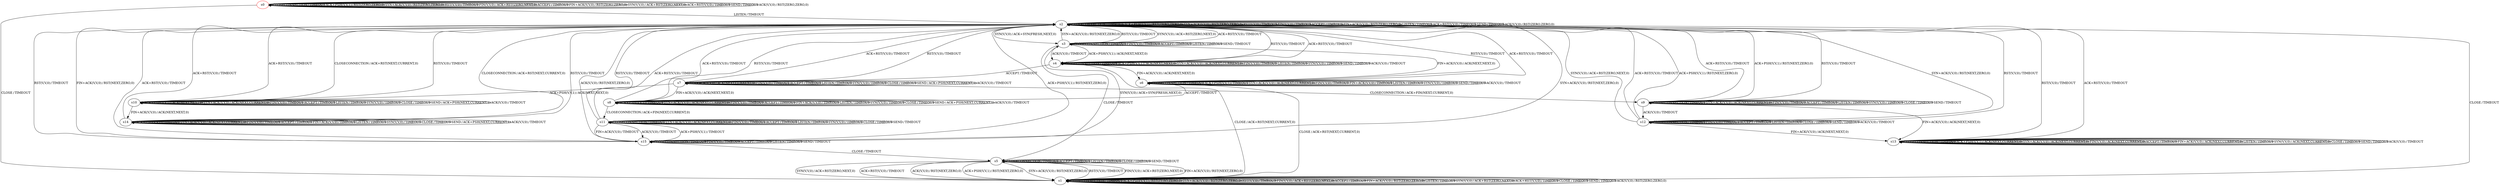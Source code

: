 digraph G {
label=""
s0 [color="red"]
s1
s2
s3
s4
s5
s6
s7
s8
s9
s10
s11
s12
s13
s14
s15
s0 [label="s0"];
s0 -> s0[label=<<table border="0" cellpadding="1" cellspacing="0"><tr><td>CLOSECONNECTION</td><td>/</td><td>TIMEOUT</td></tr></table>>]
s0 -> s0[label=<<table border="0" cellpadding="1" cellspacing="0"><tr><td>ACK+PSH(V,V,1)</td><td>/</td><td>RST(ZERO,ZERO,0)</td></tr></table>>]
s0 -> s0[label=<<table border="0" cellpadding="1" cellspacing="0"><tr><td>SYN+ACK(V,V,0)</td><td>/</td><td>RST(ZERO,ZERO,0)</td></tr></table>>]
s0 -> s0[label=<<table border="0" cellpadding="1" cellspacing="0"><tr><td>RST(V,V,0)</td><td>/</td><td>TIMEOUT</td></tr></table>>]
s0 -> s0[label=<<table border="0" cellpadding="1" cellspacing="0"><tr><td>FIN(V,V,0)</td><td>/</td><td>ACK+RST(ZERO,NEXT,0)</td></tr></table>>]
s0 -> s0[label=<<table border="0" cellpadding="1" cellspacing="0"><tr><td>ACCEPT</td><td>/</td><td>TIMEOUT</td></tr></table>>]
s0 -> s0[label=<<table border="0" cellpadding="1" cellspacing="0"><tr><td>FIN+ACK(V,V,0)</td><td>/</td><td>RST(ZERO,ZERO,0)</td></tr></table>>]
s0 -> s2[label=<<table border="0" cellpadding="1" cellspacing="0"><tr><td>LISTEN</td><td>/</td><td>TIMEOUT</td></tr></table>>]
s0 -> s0[label=<<table border="0" cellpadding="1" cellspacing="0"><tr><td>SYN(V,V,0)</td><td>/</td><td>ACK+RST(ZERO,NEXT,0)</td></tr></table>>]
s0 -> s0[label=<<table border="0" cellpadding="1" cellspacing="0"><tr><td>ACK+RST(V,V,0)</td><td>/</td><td>TIMEOUT</td></tr></table>>]
s0 -> s1[label=<<table border="0" cellpadding="1" cellspacing="0"><tr><td>CLOSE</td><td>/</td><td>TIMEOUT</td></tr></table>>]
s0 -> s0[label=<<table border="0" cellpadding="1" cellspacing="0"><tr><td>SEND</td><td>/</td><td>TIMEOUT</td></tr></table>>]
s0 -> s0[label=<<table border="0" cellpadding="1" cellspacing="0"><tr><td>ACK(V,V,0)</td><td>/</td><td>RST(ZERO,ZERO,0)</td></tr></table>>]
s1 [label="s1"];
s1 -> s1[label=<<table border="0" cellpadding="1" cellspacing="0"><tr><td>CLOSECONNECTION</td><td>/</td><td>TIMEOUT</td></tr></table>>]
s1 -> s1[label=<<table border="0" cellpadding="1" cellspacing="0"><tr><td>ACK+PSH(V,V,1)</td><td>/</td><td>RST(ZERO,ZERO,0)</td></tr></table>>]
s1 -> s1[label=<<table border="0" cellpadding="1" cellspacing="0"><tr><td>SYN+ACK(V,V,0)</td><td>/</td><td>RST(ZERO,ZERO,0)</td></tr></table>>]
s1 -> s1[label=<<table border="0" cellpadding="1" cellspacing="0"><tr><td>RST(V,V,0)</td><td>/</td><td>TIMEOUT</td></tr></table>>]
s1 -> s1[label=<<table border="0" cellpadding="1" cellspacing="0"><tr><td>FIN(V,V,0)</td><td>/</td><td>ACK+RST(ZERO,NEXT,0)</td></tr></table>>]
s1 -> s1[label=<<table border="0" cellpadding="1" cellspacing="0"><tr><td>ACCEPT</td><td>/</td><td>TIMEOUT</td></tr></table>>]
s1 -> s1[label=<<table border="0" cellpadding="1" cellspacing="0"><tr><td>FIN+ACK(V,V,0)</td><td>/</td><td>RST(ZERO,ZERO,0)</td></tr></table>>]
s1 -> s1[label=<<table border="0" cellpadding="1" cellspacing="0"><tr><td>LISTEN</td><td>/</td><td>TIMEOUT</td></tr></table>>]
s1 -> s1[label=<<table border="0" cellpadding="1" cellspacing="0"><tr><td>SYN(V,V,0)</td><td>/</td><td>ACK+RST(ZERO,NEXT,0)</td></tr></table>>]
s1 -> s1[label=<<table border="0" cellpadding="1" cellspacing="0"><tr><td>ACK+RST(V,V,0)</td><td>/</td><td>TIMEOUT</td></tr></table>>]
s1 -> s1[label=<<table border="0" cellpadding="1" cellspacing="0"><tr><td>CLOSE</td><td>/</td><td>TIMEOUT</td></tr></table>>]
s1 -> s1[label=<<table border="0" cellpadding="1" cellspacing="0"><tr><td>SEND</td><td>/</td><td>TIMEOUT</td></tr></table>>]
s1 -> s1[label=<<table border="0" cellpadding="1" cellspacing="0"><tr><td>ACK(V,V,0)</td><td>/</td><td>RST(ZERO,ZERO,0)</td></tr></table>>]
s2 [label="s2"];
s2 -> s2[label=<<table border="0" cellpadding="1" cellspacing="0"><tr><td>CLOSECONNECTION</td><td>/</td><td>TIMEOUT</td></tr></table>>]
s2 -> s2[label=<<table border="0" cellpadding="1" cellspacing="0"><tr><td>ACK+PSH(V,V,1)</td><td>/</td><td>RST(ZERO,ZERO,0)</td></tr></table>>]
s2 -> s2[label=<<table border="0" cellpadding="1" cellspacing="0"><tr><td>SYN+ACK(V,V,0)</td><td>/</td><td>RST(ZERO,ZERO,0)</td></tr></table>>]
s2 -> s2[label=<<table border="0" cellpadding="1" cellspacing="0"><tr><td>RST(V,V,0)</td><td>/</td><td>TIMEOUT</td></tr></table>>]
s2 -> s2[label=<<table border="0" cellpadding="1" cellspacing="0"><tr><td>FIN(V,V,0)</td><td>/</td><td>TIMEOUT</td></tr></table>>]
s2 -> s2[label=<<table border="0" cellpadding="1" cellspacing="0"><tr><td>ACCEPT</td><td>/</td><td>TIMEOUT</td></tr></table>>]
s2 -> s2[label=<<table border="0" cellpadding="1" cellspacing="0"><tr><td>FIN+ACK(V,V,0)</td><td>/</td><td>RST(ZERO,ZERO,0)</td></tr></table>>]
s2 -> s2[label=<<table border="0" cellpadding="1" cellspacing="0"><tr><td>LISTEN</td><td>/</td><td>TIMEOUT</td></tr></table>>]
s2 -> s3[label=<<table border="0" cellpadding="1" cellspacing="0"><tr><td>SYN(V,V,0)</td><td>/</td><td>ACK+SYN(FRESH,NEXT,0)</td></tr></table>>]
s2 -> s2[label=<<table border="0" cellpadding="1" cellspacing="0"><tr><td>ACK+RST(V,V,0)</td><td>/</td><td>TIMEOUT</td></tr></table>>]
s2 -> s1[label=<<table border="0" cellpadding="1" cellspacing="0"><tr><td>CLOSE</td><td>/</td><td>TIMEOUT</td></tr></table>>]
s2 -> s2[label=<<table border="0" cellpadding="1" cellspacing="0"><tr><td>SEND</td><td>/</td><td>TIMEOUT</td></tr></table>>]
s2 -> s2[label=<<table border="0" cellpadding="1" cellspacing="0"><tr><td>ACK(V,V,0)</td><td>/</td><td>RST(ZERO,ZERO,0)</td></tr></table>>]
s3 [label="s3"];
s3 -> s3[label=<<table border="0" cellpadding="1" cellspacing="0"><tr><td>CLOSECONNECTION</td><td>/</td><td>TIMEOUT</td></tr></table>>]
s3 -> s4[label=<<table border="0" cellpadding="1" cellspacing="0"><tr><td>ACK+PSH(V,V,1)</td><td>/</td><td>ACK(NEXT,NEXT,0)</td></tr></table>>]
s3 -> s2[label=<<table border="0" cellpadding="1" cellspacing="0"><tr><td>SYN+ACK(V,V,0)</td><td>/</td><td>RST(NEXT,ZERO,0)</td></tr></table>>]
s3 -> s2[label=<<table border="0" cellpadding="1" cellspacing="0"><tr><td>RST(V,V,0)</td><td>/</td><td>TIMEOUT</td></tr></table>>]
s3 -> s3[label=<<table border="0" cellpadding="1" cellspacing="0"><tr><td>FIN(V,V,0)</td><td>/</td><td>TIMEOUT</td></tr></table>>]
s3 -> s3[label=<<table border="0" cellpadding="1" cellspacing="0"><tr><td>ACCEPT</td><td>/</td><td>TIMEOUT</td></tr></table>>]
s3 -> s6[label=<<table border="0" cellpadding="1" cellspacing="0"><tr><td>FIN+ACK(V,V,0)</td><td>/</td><td>ACK(NEXT,NEXT,0)</td></tr></table>>]
s3 -> s3[label=<<table border="0" cellpadding="1" cellspacing="0"><tr><td>LISTEN</td><td>/</td><td>TIMEOUT</td></tr></table>>]
s3 -> s2[label=<<table border="0" cellpadding="1" cellspacing="0"><tr><td>SYN(V,V,0)</td><td>/</td><td>ACK+RST(ZERO,NEXT,0)</td></tr></table>>]
s3 -> s2[label=<<table border="0" cellpadding="1" cellspacing="0"><tr><td>ACK+RST(V,V,0)</td><td>/</td><td>TIMEOUT</td></tr></table>>]
s3 -> s5[label=<<table border="0" cellpadding="1" cellspacing="0"><tr><td>CLOSE</td><td>/</td><td>TIMEOUT</td></tr></table>>]
s3 -> s3[label=<<table border="0" cellpadding="1" cellspacing="0"><tr><td>SEND</td><td>/</td><td>TIMEOUT</td></tr></table>>]
s3 -> s4[label=<<table border="0" cellpadding="1" cellspacing="0"><tr><td>ACK(V,V,0)</td><td>/</td><td>TIMEOUT</td></tr></table>>]
s4 [label="s4"];
s4 -> s4[label=<<table border="0" cellpadding="1" cellspacing="0"><tr><td>CLOSECONNECTION</td><td>/</td><td>TIMEOUT</td></tr></table>>]
s4 -> s4[label=<<table border="0" cellpadding="1" cellspacing="0"><tr><td>ACK+PSH(V,V,1)</td><td>/</td><td>ACK(NEXT,NEXT,0)</td></tr></table>>]
s4 -> s4[label=<<table border="0" cellpadding="1" cellspacing="0"><tr><td>SYN+ACK(V,V,0)</td><td>/</td><td>ACK(NEXT,CURRENT,0)</td></tr></table>>]
s4 -> s2[label=<<table border="0" cellpadding="1" cellspacing="0"><tr><td>RST(V,V,0)</td><td>/</td><td>TIMEOUT</td></tr></table>>]
s4 -> s4[label=<<table border="0" cellpadding="1" cellspacing="0"><tr><td>FIN(V,V,0)</td><td>/</td><td>TIMEOUT</td></tr></table>>]
s4 -> s7[label=<<table border="0" cellpadding="1" cellspacing="0"><tr><td>ACCEPT</td><td>/</td><td>TIMEOUT</td></tr></table>>]
s4 -> s6[label=<<table border="0" cellpadding="1" cellspacing="0"><tr><td>FIN+ACK(V,V,0)</td><td>/</td><td>ACK(NEXT,NEXT,0)</td></tr></table>>]
s4 -> s4[label=<<table border="0" cellpadding="1" cellspacing="0"><tr><td>LISTEN</td><td>/</td><td>TIMEOUT</td></tr></table>>]
s4 -> s4[label=<<table border="0" cellpadding="1" cellspacing="0"><tr><td>SYN(V,V,0)</td><td>/</td><td>TIMEOUT</td></tr></table>>]
s4 -> s2[label=<<table border="0" cellpadding="1" cellspacing="0"><tr><td>ACK+RST(V,V,0)</td><td>/</td><td>TIMEOUT</td></tr></table>>]
s4 -> s1[label=<<table border="0" cellpadding="1" cellspacing="0"><tr><td>CLOSE</td><td>/</td><td>ACK+RST(NEXT,CURRENT,0)</td></tr></table>>]
s4 -> s4[label=<<table border="0" cellpadding="1" cellspacing="0"><tr><td>SEND</td><td>/</td><td>TIMEOUT</td></tr></table>>]
s4 -> s4[label=<<table border="0" cellpadding="1" cellspacing="0"><tr><td>ACK(V,V,0)</td><td>/</td><td>TIMEOUT</td></tr></table>>]
s5 [label="s5"];
s5 -> s5[label=<<table border="0" cellpadding="1" cellspacing="0"><tr><td>CLOSECONNECTION</td><td>/</td><td>TIMEOUT</td></tr></table>>]
s5 -> s1[label=<<table border="0" cellpadding="1" cellspacing="0"><tr><td>ACK+PSH(V,V,1)</td><td>/</td><td>RST(NEXT,ZERO,0)</td></tr></table>>]
s5 -> s1[label=<<table border="0" cellpadding="1" cellspacing="0"><tr><td>SYN+ACK(V,V,0)</td><td>/</td><td>RST(NEXT,ZERO,0)</td></tr></table>>]
s5 -> s1[label=<<table border="0" cellpadding="1" cellspacing="0"><tr><td>RST(V,V,0)</td><td>/</td><td>TIMEOUT</td></tr></table>>]
s5 -> s1[label=<<table border="0" cellpadding="1" cellspacing="0"><tr><td>FIN(V,V,0)</td><td>/</td><td>ACK+RST(ZERO,NEXT,0)</td></tr></table>>]
s5 -> s5[label=<<table border="0" cellpadding="1" cellspacing="0"><tr><td>ACCEPT</td><td>/</td><td>TIMEOUT</td></tr></table>>]
s5 -> s1[label=<<table border="0" cellpadding="1" cellspacing="0"><tr><td>FIN+ACK(V,V,0)</td><td>/</td><td>RST(NEXT,ZERO,0)</td></tr></table>>]
s5 -> s5[label=<<table border="0" cellpadding="1" cellspacing="0"><tr><td>LISTEN</td><td>/</td><td>TIMEOUT</td></tr></table>>]
s5 -> s1[label=<<table border="0" cellpadding="1" cellspacing="0"><tr><td>SYN(V,V,0)</td><td>/</td><td>ACK+RST(ZERO,NEXT,0)</td></tr></table>>]
s5 -> s1[label=<<table border="0" cellpadding="1" cellspacing="0"><tr><td>ACK+RST(V,V,0)</td><td>/</td><td>TIMEOUT</td></tr></table>>]
s5 -> s5[label=<<table border="0" cellpadding="1" cellspacing="0"><tr><td>CLOSE</td><td>/</td><td>TIMEOUT</td></tr></table>>]
s5 -> s5[label=<<table border="0" cellpadding="1" cellspacing="0"><tr><td>SEND</td><td>/</td><td>TIMEOUT</td></tr></table>>]
s5 -> s1[label=<<table border="0" cellpadding="1" cellspacing="0"><tr><td>ACK(V,V,0)</td><td>/</td><td>RST(NEXT,ZERO,0)</td></tr></table>>]
s6 [label="s6"];
s6 -> s6[label=<<table border="0" cellpadding="1" cellspacing="0"><tr><td>CLOSECONNECTION</td><td>/</td><td>TIMEOUT</td></tr></table>>]
s6 -> s6[label=<<table border="0" cellpadding="1" cellspacing="0"><tr><td>ACK+PSH(V,V,1)</td><td>/</td><td>TIMEOUT</td></tr></table>>]
s6 -> s6[label=<<table border="0" cellpadding="1" cellspacing="0"><tr><td>SYN+ACK(V,V,0)</td><td>/</td><td>ACK(NEXT,CURRENT,0)</td></tr></table>>]
s6 -> s2[label=<<table border="0" cellpadding="1" cellspacing="0"><tr><td>RST(V,V,0)</td><td>/</td><td>TIMEOUT</td></tr></table>>]
s6 -> s6[label=<<table border="0" cellpadding="1" cellspacing="0"><tr><td>FIN(V,V,0)</td><td>/</td><td>TIMEOUT</td></tr></table>>]
s6 -> s8[label=<<table border="0" cellpadding="1" cellspacing="0"><tr><td>ACCEPT</td><td>/</td><td>TIMEOUT</td></tr></table>>]
s6 -> s6[label=<<table border="0" cellpadding="1" cellspacing="0"><tr><td>FIN+ACK(V,V,0)</td><td>/</td><td>TIMEOUT</td></tr></table>>]
s6 -> s6[label=<<table border="0" cellpadding="1" cellspacing="0"><tr><td>LISTEN</td><td>/</td><td>TIMEOUT</td></tr></table>>]
s6 -> s6[label=<<table border="0" cellpadding="1" cellspacing="0"><tr><td>SYN(V,V,0)</td><td>/</td><td>TIMEOUT</td></tr></table>>]
s6 -> s2[label=<<table border="0" cellpadding="1" cellspacing="0"><tr><td>ACK+RST(V,V,0)</td><td>/</td><td>TIMEOUT</td></tr></table>>]
s6 -> s1[label=<<table border="0" cellpadding="1" cellspacing="0"><tr><td>CLOSE</td><td>/</td><td>ACK+RST(NEXT,CURRENT,0)</td></tr></table>>]
s6 -> s6[label=<<table border="0" cellpadding="1" cellspacing="0"><tr><td>SEND</td><td>/</td><td>TIMEOUT</td></tr></table>>]
s6 -> s6[label=<<table border="0" cellpadding="1" cellspacing="0"><tr><td>ACK(V,V,0)</td><td>/</td><td>TIMEOUT</td></tr></table>>]
s7 [label="s7"];
s7 -> s9[label=<<table border="0" cellpadding="1" cellspacing="0"><tr><td>CLOSECONNECTION</td><td>/</td><td>ACK+FIN(NEXT,CURRENT,0)</td></tr></table>>]
s7 -> s10[label=<<table border="0" cellpadding="1" cellspacing="0"><tr><td>ACK+PSH(V,V,1)</td><td>/</td><td>ACK(NEXT,NEXT,0)</td></tr></table>>]
s7 -> s7[label=<<table border="0" cellpadding="1" cellspacing="0"><tr><td>SYN+ACK(V,V,0)</td><td>/</td><td>ACK(NEXT,CURRENT,0)</td></tr></table>>]
s7 -> s2[label=<<table border="0" cellpadding="1" cellspacing="0"><tr><td>RST(V,V,0)</td><td>/</td><td>TIMEOUT</td></tr></table>>]
s7 -> s7[label=<<table border="0" cellpadding="1" cellspacing="0"><tr><td>FIN(V,V,0)</td><td>/</td><td>TIMEOUT</td></tr></table>>]
s7 -> s7[label=<<table border="0" cellpadding="1" cellspacing="0"><tr><td>ACCEPT</td><td>/</td><td>TIMEOUT</td></tr></table>>]
s7 -> s8[label=<<table border="0" cellpadding="1" cellspacing="0"><tr><td>FIN+ACK(V,V,0)</td><td>/</td><td>ACK(NEXT,NEXT,0)</td></tr></table>>]
s7 -> s7[label=<<table border="0" cellpadding="1" cellspacing="0"><tr><td>LISTEN</td><td>/</td><td>TIMEOUT</td></tr></table>>]
s7 -> s7[label=<<table border="0" cellpadding="1" cellspacing="0"><tr><td>SYN(V,V,0)</td><td>/</td><td>TIMEOUT</td></tr></table>>]
s7 -> s2[label=<<table border="0" cellpadding="1" cellspacing="0"><tr><td>ACK+RST(V,V,0)</td><td>/</td><td>TIMEOUT</td></tr></table>>]
s7 -> s7[label=<<table border="0" cellpadding="1" cellspacing="0"><tr><td>CLOSE</td><td>/</td><td>TIMEOUT</td></tr></table>>]
s7 -> s7[label=<<table border="0" cellpadding="1" cellspacing="0"><tr><td>SEND</td><td>/</td><td>ACK+PSH(NEXT,CURRENT,1)</td></tr></table>>]
s7 -> s7[label=<<table border="0" cellpadding="1" cellspacing="0"><tr><td>ACK(V,V,0)</td><td>/</td><td>TIMEOUT</td></tr></table>>]
s8 [label="s8"];
s8 -> s11[label=<<table border="0" cellpadding="1" cellspacing="0"><tr><td>CLOSECONNECTION</td><td>/</td><td>ACK+FIN(NEXT,CURRENT,0)</td></tr></table>>]
s8 -> s8[label=<<table border="0" cellpadding="1" cellspacing="0"><tr><td>ACK+PSH(V,V,1)</td><td>/</td><td>TIMEOUT</td></tr></table>>]
s8 -> s8[label=<<table border="0" cellpadding="1" cellspacing="0"><tr><td>SYN+ACK(V,V,0)</td><td>/</td><td>ACK(NEXT,CURRENT,0)</td></tr></table>>]
s8 -> s2[label=<<table border="0" cellpadding="1" cellspacing="0"><tr><td>RST(V,V,0)</td><td>/</td><td>TIMEOUT</td></tr></table>>]
s8 -> s8[label=<<table border="0" cellpadding="1" cellspacing="0"><tr><td>FIN(V,V,0)</td><td>/</td><td>TIMEOUT</td></tr></table>>]
s8 -> s8[label=<<table border="0" cellpadding="1" cellspacing="0"><tr><td>ACCEPT</td><td>/</td><td>TIMEOUT</td></tr></table>>]
s8 -> s8[label=<<table border="0" cellpadding="1" cellspacing="0"><tr><td>FIN+ACK(V,V,0)</td><td>/</td><td>TIMEOUT</td></tr></table>>]
s8 -> s8[label=<<table border="0" cellpadding="1" cellspacing="0"><tr><td>LISTEN</td><td>/</td><td>TIMEOUT</td></tr></table>>]
s8 -> s8[label=<<table border="0" cellpadding="1" cellspacing="0"><tr><td>SYN(V,V,0)</td><td>/</td><td>TIMEOUT</td></tr></table>>]
s8 -> s2[label=<<table border="0" cellpadding="1" cellspacing="0"><tr><td>ACK+RST(V,V,0)</td><td>/</td><td>TIMEOUT</td></tr></table>>]
s8 -> s8[label=<<table border="0" cellpadding="1" cellspacing="0"><tr><td>CLOSE</td><td>/</td><td>TIMEOUT</td></tr></table>>]
s8 -> s8[label=<<table border="0" cellpadding="1" cellspacing="0"><tr><td>SEND</td><td>/</td><td>ACK+PSH(NEXT,CURRENT,1)</td></tr></table>>]
s8 -> s8[label=<<table border="0" cellpadding="1" cellspacing="0"><tr><td>ACK(V,V,0)</td><td>/</td><td>TIMEOUT</td></tr></table>>]
s9 [label="s9"];
s9 -> s9[label=<<table border="0" cellpadding="1" cellspacing="0"><tr><td>CLOSECONNECTION</td><td>/</td><td>TIMEOUT</td></tr></table>>]
s9 -> s2[label=<<table border="0" cellpadding="1" cellspacing="0"><tr><td>ACK+PSH(V,V,1)</td><td>/</td><td>RST(NEXT,ZERO,0)</td></tr></table>>]
s9 -> s9[label=<<table border="0" cellpadding="1" cellspacing="0"><tr><td>SYN+ACK(V,V,0)</td><td>/</td><td>ACK(NEXT,CURRENT,0)</td></tr></table>>]
s9 -> s2[label=<<table border="0" cellpadding="1" cellspacing="0"><tr><td>RST(V,V,0)</td><td>/</td><td>TIMEOUT</td></tr></table>>]
s9 -> s9[label=<<table border="0" cellpadding="1" cellspacing="0"><tr><td>FIN(V,V,0)</td><td>/</td><td>TIMEOUT</td></tr></table>>]
s9 -> s9[label=<<table border="0" cellpadding="1" cellspacing="0"><tr><td>ACCEPT</td><td>/</td><td>TIMEOUT</td></tr></table>>]
s9 -> s13[label=<<table border="0" cellpadding="1" cellspacing="0"><tr><td>FIN+ACK(V,V,0)</td><td>/</td><td>ACK(NEXT,NEXT,0)</td></tr></table>>]
s9 -> s9[label=<<table border="0" cellpadding="1" cellspacing="0"><tr><td>LISTEN</td><td>/</td><td>TIMEOUT</td></tr></table>>]
s9 -> s9[label=<<table border="0" cellpadding="1" cellspacing="0"><tr><td>SYN(V,V,0)</td><td>/</td><td>TIMEOUT</td></tr></table>>]
s9 -> s2[label=<<table border="0" cellpadding="1" cellspacing="0"><tr><td>ACK+RST(V,V,0)</td><td>/</td><td>TIMEOUT</td></tr></table>>]
s9 -> s9[label=<<table border="0" cellpadding="1" cellspacing="0"><tr><td>CLOSE</td><td>/</td><td>TIMEOUT</td></tr></table>>]
s9 -> s9[label=<<table border="0" cellpadding="1" cellspacing="0"><tr><td>SEND</td><td>/</td><td>TIMEOUT</td></tr></table>>]
s9 -> s12[label=<<table border="0" cellpadding="1" cellspacing="0"><tr><td>ACK(V,V,0)</td><td>/</td><td>TIMEOUT</td></tr></table>>]
s10 [label="s10"];
s10 -> s2[label=<<table border="0" cellpadding="1" cellspacing="0"><tr><td>CLOSECONNECTION</td><td>/</td><td>ACK+RST(NEXT,CURRENT,0)</td></tr></table>>]
s10 -> s10[label=<<table border="0" cellpadding="1" cellspacing="0"><tr><td>ACK+PSH(V,V,1)</td><td>/</td><td>ACK(NEXT,NEXT,0)</td></tr></table>>]
s10 -> s10[label=<<table border="0" cellpadding="1" cellspacing="0"><tr><td>SYN+ACK(V,V,0)</td><td>/</td><td>ACK(NEXT,CURRENT,0)</td></tr></table>>]
s10 -> s2[label=<<table border="0" cellpadding="1" cellspacing="0"><tr><td>RST(V,V,0)</td><td>/</td><td>TIMEOUT</td></tr></table>>]
s10 -> s10[label=<<table border="0" cellpadding="1" cellspacing="0"><tr><td>FIN(V,V,0)</td><td>/</td><td>TIMEOUT</td></tr></table>>]
s10 -> s10[label=<<table border="0" cellpadding="1" cellspacing="0"><tr><td>ACCEPT</td><td>/</td><td>TIMEOUT</td></tr></table>>]
s10 -> s14[label=<<table border="0" cellpadding="1" cellspacing="0"><tr><td>FIN+ACK(V,V,0)</td><td>/</td><td>ACK(NEXT,NEXT,0)</td></tr></table>>]
s10 -> s10[label=<<table border="0" cellpadding="1" cellspacing="0"><tr><td>LISTEN</td><td>/</td><td>TIMEOUT</td></tr></table>>]
s10 -> s10[label=<<table border="0" cellpadding="1" cellspacing="0"><tr><td>SYN(V,V,0)</td><td>/</td><td>TIMEOUT</td></tr></table>>]
s10 -> s2[label=<<table border="0" cellpadding="1" cellspacing="0"><tr><td>ACK+RST(V,V,0)</td><td>/</td><td>TIMEOUT</td></tr></table>>]
s10 -> s10[label=<<table border="0" cellpadding="1" cellspacing="0"><tr><td>CLOSE</td><td>/</td><td>TIMEOUT</td></tr></table>>]
s10 -> s10[label=<<table border="0" cellpadding="1" cellspacing="0"><tr><td>SEND</td><td>/</td><td>ACK+PSH(NEXT,CURRENT,1)</td></tr></table>>]
s10 -> s10[label=<<table border="0" cellpadding="1" cellspacing="0"><tr><td>ACK(V,V,0)</td><td>/</td><td>TIMEOUT</td></tr></table>>]
s11 [label="s11"];
s11 -> s11[label=<<table border="0" cellpadding="1" cellspacing="0"><tr><td>CLOSECONNECTION</td><td>/</td><td>TIMEOUT</td></tr></table>>]
s11 -> s15[label=<<table border="0" cellpadding="1" cellspacing="0"><tr><td>ACK+PSH(V,V,1)</td><td>/</td><td>TIMEOUT</td></tr></table>>]
s11 -> s11[label=<<table border="0" cellpadding="1" cellspacing="0"><tr><td>SYN+ACK(V,V,0)</td><td>/</td><td>ACK(NEXT,CURRENT,0)</td></tr></table>>]
s11 -> s2[label=<<table border="0" cellpadding="1" cellspacing="0"><tr><td>RST(V,V,0)</td><td>/</td><td>TIMEOUT</td></tr></table>>]
s11 -> s11[label=<<table border="0" cellpadding="1" cellspacing="0"><tr><td>FIN(V,V,0)</td><td>/</td><td>TIMEOUT</td></tr></table>>]
s11 -> s11[label=<<table border="0" cellpadding="1" cellspacing="0"><tr><td>ACCEPT</td><td>/</td><td>TIMEOUT</td></tr></table>>]
s11 -> s15[label=<<table border="0" cellpadding="1" cellspacing="0"><tr><td>FIN+ACK(V,V,0)</td><td>/</td><td>TIMEOUT</td></tr></table>>]
s11 -> s11[label=<<table border="0" cellpadding="1" cellspacing="0"><tr><td>LISTEN</td><td>/</td><td>TIMEOUT</td></tr></table>>]
s11 -> s11[label=<<table border="0" cellpadding="1" cellspacing="0"><tr><td>SYN(V,V,0)</td><td>/</td><td>TIMEOUT</td></tr></table>>]
s11 -> s2[label=<<table border="0" cellpadding="1" cellspacing="0"><tr><td>ACK+RST(V,V,0)</td><td>/</td><td>TIMEOUT</td></tr></table>>]
s11 -> s11[label=<<table border="0" cellpadding="1" cellspacing="0"><tr><td>CLOSE</td><td>/</td><td>TIMEOUT</td></tr></table>>]
s11 -> s11[label=<<table border="0" cellpadding="1" cellspacing="0"><tr><td>SEND</td><td>/</td><td>TIMEOUT</td></tr></table>>]
s11 -> s15[label=<<table border="0" cellpadding="1" cellspacing="0"><tr><td>ACK(V,V,0)</td><td>/</td><td>TIMEOUT</td></tr></table>>]
s12 [label="s12"];
s12 -> s12[label=<<table border="0" cellpadding="1" cellspacing="0"><tr><td>CLOSECONNECTION</td><td>/</td><td>TIMEOUT</td></tr></table>>]
s12 -> s2[label=<<table border="0" cellpadding="1" cellspacing="0"><tr><td>ACK+PSH(V,V,1)</td><td>/</td><td>RST(NEXT,ZERO,0)</td></tr></table>>]
s12 -> s2[label=<<table border="0" cellpadding="1" cellspacing="0"><tr><td>SYN+ACK(V,V,0)</td><td>/</td><td>RST(NEXT,ZERO,0)</td></tr></table>>]
s12 -> s2[label=<<table border="0" cellpadding="1" cellspacing="0"><tr><td>RST(V,V,0)</td><td>/</td><td>TIMEOUT</td></tr></table>>]
s12 -> s12[label=<<table border="0" cellpadding="1" cellspacing="0"><tr><td>FIN(V,V,0)</td><td>/</td><td>TIMEOUT</td></tr></table>>]
s12 -> s12[label=<<table border="0" cellpadding="1" cellspacing="0"><tr><td>ACCEPT</td><td>/</td><td>TIMEOUT</td></tr></table>>]
s12 -> s13[label=<<table border="0" cellpadding="1" cellspacing="0"><tr><td>FIN+ACK(V,V,0)</td><td>/</td><td>ACK(NEXT,NEXT,0)</td></tr></table>>]
s12 -> s12[label=<<table border="0" cellpadding="1" cellspacing="0"><tr><td>LISTEN</td><td>/</td><td>TIMEOUT</td></tr></table>>]
s12 -> s2[label=<<table border="0" cellpadding="1" cellspacing="0"><tr><td>SYN(V,V,0)</td><td>/</td><td>ACK+RST(ZERO,NEXT,0)</td></tr></table>>]
s12 -> s2[label=<<table border="0" cellpadding="1" cellspacing="0"><tr><td>ACK+RST(V,V,0)</td><td>/</td><td>TIMEOUT</td></tr></table>>]
s12 -> s12[label=<<table border="0" cellpadding="1" cellspacing="0"><tr><td>CLOSE</td><td>/</td><td>TIMEOUT</td></tr></table>>]
s12 -> s12[label=<<table border="0" cellpadding="1" cellspacing="0"><tr><td>SEND</td><td>/</td><td>TIMEOUT</td></tr></table>>]
s12 -> s12[label=<<table border="0" cellpadding="1" cellspacing="0"><tr><td>ACK(V,V,0)</td><td>/</td><td>TIMEOUT</td></tr></table>>]
s13 [label="s13"];
s13 -> s13[label=<<table border="0" cellpadding="1" cellspacing="0"><tr><td>CLOSECONNECTION</td><td>/</td><td>TIMEOUT</td></tr></table>>]
s13 -> s13[label=<<table border="0" cellpadding="1" cellspacing="0"><tr><td>ACK+PSH(V,V,1)</td><td>/</td><td>ACK(NEXT,CURRENT,0)</td></tr></table>>]
s13 -> s13[label=<<table border="0" cellpadding="1" cellspacing="0"><tr><td>SYN+ACK(V,V,0)</td><td>/</td><td>ACK(NEXT,CURRENT,0)</td></tr></table>>]
s13 -> s2[label=<<table border="0" cellpadding="1" cellspacing="0"><tr><td>RST(V,V,0)</td><td>/</td><td>TIMEOUT</td></tr></table>>]
s13 -> s13[label=<<table border="0" cellpadding="1" cellspacing="0"><tr><td>FIN(V,V,0)</td><td>/</td><td>ACK(NEXT,CURRENT,0)</td></tr></table>>]
s13 -> s13[label=<<table border="0" cellpadding="1" cellspacing="0"><tr><td>ACCEPT</td><td>/</td><td>TIMEOUT</td></tr></table>>]
s13 -> s13[label=<<table border="0" cellpadding="1" cellspacing="0"><tr><td>FIN+ACK(V,V,0)</td><td>/</td><td>ACK(NEXT,CURRENT,0)</td></tr></table>>]
s13 -> s13[label=<<table border="0" cellpadding="1" cellspacing="0"><tr><td>LISTEN</td><td>/</td><td>TIMEOUT</td></tr></table>>]
s13 -> s13[label=<<table border="0" cellpadding="1" cellspacing="0"><tr><td>SYN(V,V,0)</td><td>/</td><td>ACK(NEXT,CURRENT,0)</td></tr></table>>]
s13 -> s2[label=<<table border="0" cellpadding="1" cellspacing="0"><tr><td>ACK+RST(V,V,0)</td><td>/</td><td>TIMEOUT</td></tr></table>>]
s13 -> s13[label=<<table border="0" cellpadding="1" cellspacing="0"><tr><td>CLOSE</td><td>/</td><td>TIMEOUT</td></tr></table>>]
s13 -> s13[label=<<table border="0" cellpadding="1" cellspacing="0"><tr><td>SEND</td><td>/</td><td>TIMEOUT</td></tr></table>>]
s13 -> s13[label=<<table border="0" cellpadding="1" cellspacing="0"><tr><td>ACK(V,V,0)</td><td>/</td><td>TIMEOUT</td></tr></table>>]
s14 [label="s14"];
s14 -> s2[label=<<table border="0" cellpadding="1" cellspacing="0"><tr><td>CLOSECONNECTION</td><td>/</td><td>ACK+RST(NEXT,CURRENT,0)</td></tr></table>>]
s14 -> s14[label=<<table border="0" cellpadding="1" cellspacing="0"><tr><td>ACK+PSH(V,V,1)</td><td>/</td><td>TIMEOUT</td></tr></table>>]
s14 -> s14[label=<<table border="0" cellpadding="1" cellspacing="0"><tr><td>SYN+ACK(V,V,0)</td><td>/</td><td>ACK(NEXT,CURRENT,0)</td></tr></table>>]
s14 -> s2[label=<<table border="0" cellpadding="1" cellspacing="0"><tr><td>RST(V,V,0)</td><td>/</td><td>TIMEOUT</td></tr></table>>]
s14 -> s14[label=<<table border="0" cellpadding="1" cellspacing="0"><tr><td>FIN(V,V,0)</td><td>/</td><td>TIMEOUT</td></tr></table>>]
s14 -> s14[label=<<table border="0" cellpadding="1" cellspacing="0"><tr><td>ACCEPT</td><td>/</td><td>TIMEOUT</td></tr></table>>]
s14 -> s14[label=<<table border="0" cellpadding="1" cellspacing="0"><tr><td>FIN+ACK(V,V,0)</td><td>/</td><td>TIMEOUT</td></tr></table>>]
s14 -> s14[label=<<table border="0" cellpadding="1" cellspacing="0"><tr><td>LISTEN</td><td>/</td><td>TIMEOUT</td></tr></table>>]
s14 -> s14[label=<<table border="0" cellpadding="1" cellspacing="0"><tr><td>SYN(V,V,0)</td><td>/</td><td>TIMEOUT</td></tr></table>>]
s14 -> s2[label=<<table border="0" cellpadding="1" cellspacing="0"><tr><td>ACK+RST(V,V,0)</td><td>/</td><td>TIMEOUT</td></tr></table>>]
s14 -> s14[label=<<table border="0" cellpadding="1" cellspacing="0"><tr><td>CLOSE</td><td>/</td><td>TIMEOUT</td></tr></table>>]
s14 -> s14[label=<<table border="0" cellpadding="1" cellspacing="0"><tr><td>SEND</td><td>/</td><td>ACK+PSH(NEXT,CURRENT,1)</td></tr></table>>]
s14 -> s14[label=<<table border="0" cellpadding="1" cellspacing="0"><tr><td>ACK(V,V,0)</td><td>/</td><td>TIMEOUT</td></tr></table>>]
s15 [label="s15"];
s15 -> s15[label=<<table border="0" cellpadding="1" cellspacing="0"><tr><td>CLOSECONNECTION</td><td>/</td><td>TIMEOUT</td></tr></table>>]
s15 -> s2[label=<<table border="0" cellpadding="1" cellspacing="0"><tr><td>ACK+PSH(V,V,1)</td><td>/</td><td>RST(NEXT,ZERO,0)</td></tr></table>>]
s15 -> s2[label=<<table border="0" cellpadding="1" cellspacing="0"><tr><td>SYN+ACK(V,V,0)</td><td>/</td><td>RST(NEXT,ZERO,0)</td></tr></table>>]
s15 -> s2[label=<<table border="0" cellpadding="1" cellspacing="0"><tr><td>RST(V,V,0)</td><td>/</td><td>TIMEOUT</td></tr></table>>]
s15 -> s15[label=<<table border="0" cellpadding="1" cellspacing="0"><tr><td>FIN(V,V,0)</td><td>/</td><td>TIMEOUT</td></tr></table>>]
s15 -> s15[label=<<table border="0" cellpadding="1" cellspacing="0"><tr><td>ACCEPT</td><td>/</td><td>TIMEOUT</td></tr></table>>]
s15 -> s2[label=<<table border="0" cellpadding="1" cellspacing="0"><tr><td>FIN+ACK(V,V,0)</td><td>/</td><td>RST(NEXT,ZERO,0)</td></tr></table>>]
s15 -> s15[label=<<table border="0" cellpadding="1" cellspacing="0"><tr><td>LISTEN</td><td>/</td><td>TIMEOUT</td></tr></table>>]
s15 -> s3[label=<<table border="0" cellpadding="1" cellspacing="0"><tr><td>SYN(V,V,0)</td><td>/</td><td>ACK+SYN(FRESH,NEXT,0)</td></tr></table>>]
s15 -> s2[label=<<table border="0" cellpadding="1" cellspacing="0"><tr><td>ACK+RST(V,V,0)</td><td>/</td><td>TIMEOUT</td></tr></table>>]
s15 -> s5[label=<<table border="0" cellpadding="1" cellspacing="0"><tr><td>CLOSE</td><td>/</td><td>TIMEOUT</td></tr></table>>]
s15 -> s15[label=<<table border="0" cellpadding="1" cellspacing="0"><tr><td>SEND</td><td>/</td><td>TIMEOUT</td></tr></table>>]
s15 -> s2[label=<<table border="0" cellpadding="1" cellspacing="0"><tr><td>ACK(V,V,0)</td><td>/</td><td>RST(NEXT,ZERO,0)</td></tr></table>>]
}
